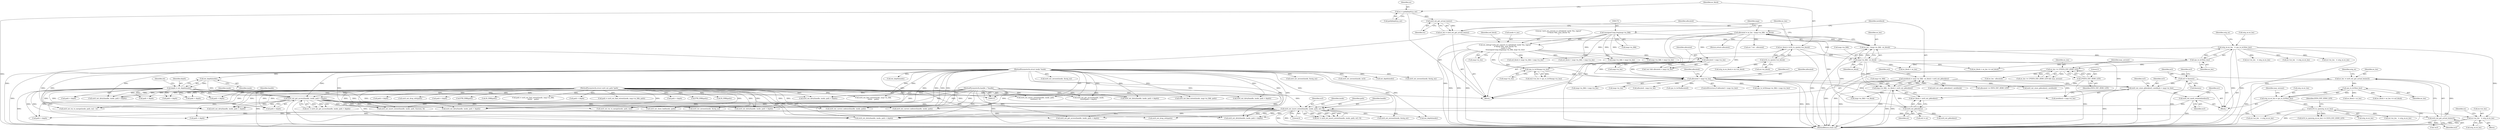 digraph "0_linux_667eff35a1f56fa74ce98a0c7c29a40adc1ba4e3@pointer" {
"1000943" [label="(Call,ex->ee_len   = orig_ex.ee_len)"];
"1000749" [label="(Call,le16_to_cpu(orig_ex.ee_len))"];
"1000673" [label="(Call,orig_ex.ee_len = cpu_to_le16(ee_len))"];
"1000677" [label="(Call,cpu_to_le16(ee_len))"];
"1000669" [label="(Call,ee_len -= ext4_ext_get_actual_len(ex3))"];
"1000671" [label="(Call,ext4_ext_get_actual_len(ex3))"];
"1000611" [label="(Call,ext4_ext_insert_extent(handle, inode, path, ex3, 0))"];
"1000296" [label="(Call,ext4_ext_get_access(handle, inode, path + depth))"];
"1000132" [label="(MethodParameterIn,handle_t *handle)"];
"1000221" [label="(Call,ext_depth(inode))"];
"1000133" [label="(MethodParameterIn,struct inode *inode)"];
"1000135" [label="(MethodParameterIn,struct ext4_ext_path *path)"];
"1000219" [label="(Call,depth = ext_depth(inode))"];
"1000607" [label="(Call,ext4_ext_mark_uninitialized(ex3))"];
"1000590" [label="(Call,ext4_ext_store_pblock(ex3, newblock + map->m_len))"];
"1000574" [label="(Call,ex3 = &newex)"];
"1000256" [label="(Call,newblock = map->m_lblk - ee_block + ext4_ext_pblock(ex))"];
"1000258" [label="(Call,map->m_lblk - ee_block + ext4_ext_pblock(ex))"];
"1000251" [label="(Call,map->m_lblk - ee_block)"];
"1000173" [label="(Call,(unsigned long long)map->m_lblk)"];
"1000237" [label="(Call,ee_block = le32_to_cpu(ex->ee_block))"];
"1000239" [label="(Call,le32_to_cpu(ex->ee_block))"];
"1000264" [label="(Call,ext4_ext_pblock(ex))"];
"1000245" [label="(Call,ext4_ext_get_actual_len(ex))"];
"1000230" [label="(Call,ex = path[depth].p_ext)"];
"1000394" [label="(Call,allocated > map->m_len)"];
"1000247" [label="(Call,allocated = ee_len - (map->m_lblk - ee_block))"];
"1000249" [label="(Call,ee_len - (map->m_lblk - ee_block))"];
"1000243" [label="(Call,ee_len = ext4_ext_get_actual_len(ex))"];
"1000380" [label="(Call,allocated > map->m_len)"];
"1000168" [label="(Call,ext_debug(\"ext4_ext_convert_to_initialized: inode %lu, logical\"\n \t\t\"block %llu, max_blocks %u\n\", inode->i_ino,\n\t\t(unsigned long long)map->m_lblk, map->m_len))"];
"1000389" [label="(Call,cpu_to_le16(map->m_len))"];
"1000307" [label="(Call,ee_len <= 2*EXT4_EXT_ZERO_LEN)"];
"1000280" [label="(Call,cpu_to_le16(ee_len))"];
"1000309" [label="(Call,2*EXT4_EXT_ZERO_LEN)"];
"1000276" [label="(Call,orig_ex.ee_len   = cpu_to_le16(ee_len))"];
"1000611" [label="(Call,ext4_ext_insert_extent(handle, inode, path, ex3, 0))"];
"1000281" [label="(Identifier,ee_len)"];
"1000656" [label="(Call,path + depth)"];
"1000222" [label="(Identifier,inode)"];
"1000473" [label="(Call,ext4_ext_zeroout(inode, &orig_ex))"];
"1000691" [label="(Call,path = ext4_ext_find_extent(inode, map->m_lblk, path))"];
"1000879" [label="(Call,!ex3)"];
"1000943" [label="(Call,ex->ee_len   = orig_ex.ee_len)"];
"1000753" [label="(Identifier,EXT4_EXT_ZERO_LEN)"];
"1000240" [label="(Call,ex->ee_block)"];
"1000312" [label="(Identifier,may_zeroout)"];
"1000393" [label="(ControlStructure,if (allocated > map->m_len))"];
"1000574" [label="(Call,ex3 = &newex)"];
"1000671" [label="(Call,ext4_ext_get_actual_len(ex3))"];
"1000266" [label="(Call,ex2 = ex)"];
"1000672" [label="(Identifier,ex3)"];
"1000262" [label="(Call,ee_block + ext4_ext_pblock(ex))"];
"1000381" [label="(Identifier,allocated)"];
"1000693" [label="(Call,ext4_ext_find_extent(inode, map->m_lblk, path))"];
"1000219" [label="(Call,depth = ext_depth(inode))"];
"1000310" [label="(Literal,2)"];
"1000613" [label="(Identifier,inode)"];
"1000285" [label="(Call,ext4_ext_pblock(ex))"];
"1000670" [label="(Identifier,ee_len)"];
"1000257" [label="(Identifier,newblock)"];
"1000231" [label="(Identifier,ex)"];
"1000681" [label="(Call,ee_block + ee_len <= eof_block)"];
"1000133" [label="(MethodParameterIn,struct inode *inode)"];
"1000793" [label="(Call,path + depth)"];
"1000564" [label="(Call,ext4_ext_dirty(handle, inode, path + depth))"];
"1000309" [label="(Call,2*EXT4_EXT_ZERO_LEN)"];
"1000865" [label="(Call,ext4_ext_correct_indexes(handle, inode, path))"];
"1000513" [label="(Call,ext4_ext_zeroout(inode, ex3))"];
"1000539" [label="(Call,PTR_ERR(path))"];
"1000290" [label="(Call,ee_block + ee_len)"];
"1000311" [label="(Identifier,EXT4_EXT_ZERO_LEN)"];
"1000256" [label="(Call,newblock = map->m_lblk - ee_block + ext4_ext_pblock(ex))"];
"1000592" [label="(Call,newblock + map->m_len)"];
"1000230" [label="(Call,ex = path[depth].p_ext)"];
"1000250" [label="(Identifier,ee_len)"];
"1000232" [label="(Call,path[depth].p_ext)"];
"1000280" [label="(Call,cpu_to_le16(ee_len))"];
"1000521" [label="(Call,ext_depth(inode))"];
"1000132" [label="(MethodParameterIn,handle_t *handle)"];
"1000674" [label="(Call,orig_ex.ee_len)"];
"1000764" [label="(Call,ext4_ext_zeroout(inode, &orig_ex))"];
"1000667" [label="(Call,ext_depth(inode))"];
"1000905" [label="(Call,path + depth)"];
"1000576" [label="(Call,&newex)"];
"1000258" [label="(Call,map->m_lblk - ee_block + ext4_ext_pblock(ex))"];
"1000390" [label="(Call,map->m_len)"];
"1000448" [label="(Call,ext4_ext_store_pblock(ex3, newblock))"];
"1000582" [label="(Call,cpu_to_le32(map->m_lblk + map->m_len))"];
"1000269" [label="(Call,orig_ex.ee_block = ex->ee_block)"];
"1000534" [label="(Call,IS_ERR(path))"];
"1000239" [label="(Call,le32_to_cpu(ex->ee_block))"];
"1000590" [label="(Call,ext4_ext_store_pblock(ex3, newblock + map->m_len))"];
"1000377" [label="(Call,!ex1 && allocated > map->m_len)"];
"1000255" [label="(Identifier,ee_block)"];
"1000404" [label="(Identifier,allocated)"];
"1000459" [label="(Call,ext4_ext_insert_extent(handle, inode, path,\n\t\t\t\t\t\t\tex3, 0))"];
"1000382" [label="(Call,map->m_len)"];
"1000678" [label="(Identifier,ee_len)"];
"1000790" [label="(Call,ext4_ext_dirty(handle, inode, path + depth))"];
"1000246" [label="(Identifier,ex)"];
"1000316" [label="(Call,ext4_ext_zeroout(inode, &orig_ex))"];
"1000380" [label="(Call,allocated > map->m_len)"];
"1000289" [label="(Call,ee_block + ee_len <= eof_block)"];
"1000348" [label="(Return,return allocated;)"];
"1000249" [label="(Call,ee_len - (map->m_lblk - ee_block))"];
"1000555" [label="(Call,path + depth)"];
"1000276" [label="(Call,orig_ex.ee_len   = cpu_to_le16(ee_len))"];
"1000680" [label="(Identifier,may_zeroout)"];
"1000135" [label="(MethodParameterIn,struct ext4_ext_path *path)"];
"1000609" [label="(Call,err = ext4_ext_insert_extent(handle, inode, path, ex3, 0))"];
"1000778" [label="(Call,ex->ee_len   = orig_ex.ee_len)"];
"1000294" [label="(Call,err = ext4_ext_get_access(handle, inode, path + depth))"];
"1000277" [label="(Call,orig_ex.ee_len)"];
"1000748" [label="(Call,le16_to_cpu(orig_ex.ee_len) <= EXT4_EXT_ZERO_LEN)"];
"1000308" [label="(Identifier,ee_len)"];
"1000608" [label="(Identifier,ex3)"];
"1000267" [label="(Identifier,ex2)"];
"1000395" [label="(Identifier,allocated)"];
"1000580" [label="(Identifier,ex3)"];
"1000394" [label="(Call,allocated > map->m_len)"];
"1000673" [label="(Call,orig_ex.ee_len = cpu_to_le16(ee_len))"];
"1000342" [label="(Call,ext4_ext_dirty(handle, inode, path + depth))"];
"1000243" [label="(Call,ee_len = ext4_ext_get_actual_len(ex))"];
"1000523" [label="(Call,ext4_ext_drop_refs(path))"];
"1001001" [label="(Call,path + depth)"];
"1000284" [label="(Identifier,orig_ex)"];
"1000832" [label="(Call,ext4_ext_store_pblock(ex2, newblock))"];
"1000399" [label="(Block,)"];
"1000244" [label="(Identifier,ee_len)"];
"1000306" [label="(Call,ee_len <= 2*EXT4_EXT_ZERO_LEN && may_zeroout)"];
"1000430" [label="(Call,ext4_ext_dirty(handle, inode, path + depth))"];
"1000168" [label="(Call,ext_debug(\"ext4_ext_convert_to_initialized: inode %lu, logical\"\n \t\t\"block %llu, max_blocks %u\n\", inode->i_ino,\n\t\t(unsigned long long)map->m_lblk, map->m_len))"];
"1000238" [label="(Identifier,ee_block)"];
"1000583" [label="(Call,map->m_lblk + map->m_len)"];
"1000854" [label="(Call,ext4_ext_try_to_merge(inode, path, ex2 - 1))"];
"1000487" [label="(Call,ex->ee_len   = orig_ex.ee_len)"];
"1000248" [label="(Identifier,allocated)"];
"1000677" [label="(Call,cpu_to_le16(ee_len))"];
"1000912" [label="(Call,ext4_ext_insert_extent(handle, inode, path, &newex, 0))"];
"1000170" [label="(Call,inode->i_ino)"];
"1000947" [label="(Call,orig_ex.ee_len)"];
"1000614" [label="(Identifier,path)"];
"1000499" [label="(Call,ext4_ext_dirty(handle, inode, path + depth))"];
"1000627" [label="(Call,ext4_ext_zeroout(inode, &orig_ex))"];
"1000874" [label="(Call,ext_depth(inode))"];
"1000750" [label="(Call,orig_ex.ee_len)"];
"1000178" [label="(Call,map->m_len)"];
"1000616" [label="(Literal,0)"];
"1000705" [label="(Call,PTR_ERR(path))"];
"1000641" [label="(Call,ex->ee_len   = orig_ex.ee_len)"];
"1000552" [label="(Call,ext4_ext_get_access(handle, inode,\n\t\t\t\t\t\t\t\tpath + depth))"];
"1000958" [label="(Call,path + depth)"];
"1000951" [label="(Identifier,ex)"];
"1000599" [label="(Identifier,ex3)"];
"1000251" [label="(Call,map->m_lblk - ee_block)"];
"1000298" [label="(Identifier,inode)"];
"1000169" [label="(Literal,\"ext4_ext_convert_to_initialized: inode %lu, logical\"\n \t\t\"block %llu, max_blocks %u\n\")"];
"1000700" [label="(Call,IS_ERR(path))"];
"1000330" [label="(Call,ex->ee_len   = orig_ex.ee_len)"];
"1000299" [label="(Call,path + depth)"];
"1000591" [label="(Identifier,ex3)"];
"1000203" [label="(Call,map->m_lblk + map->m_len)"];
"1000210" [label="(Call,eof_block = map->m_lblk + map->m_len)"];
"1000264" [label="(Call,ext4_ext_pblock(ex))"];
"1001006" [label="(MethodReturn,static int)"];
"1000884" [label="(Call,ext4_ext_try_to_merge(inode, path, ex2))"];
"1000396" [label="(Call,map->m_len)"];
"1000607" [label="(Call,ext4_ext_mark_uninitialized(ex3))"];
"1000902" [label="(Call,ext4_ext_dirty(handle, inode, path + depth))"];
"1000602" [label="(Call,allocated - map->m_len)"];
"1000612" [label="(Identifier,handle)"];
"1000968" [label="(Call,ext4_ext_show_leaf(inode, path))"];
"1000525" [label="(Call,path = ext4_ext_find_extent(inode, map->m_lblk,\n\t\t\t\t\t\t\t    path))"];
"1000201" [label="(Call,eof_block < map->m_lblk + map->m_len)"];
"1000296" [label="(Call,ext4_ext_get_access(handle, inode, path + depth))"];
"1000307" [label="(Call,ee_len <= 2*EXT4_EXT_ZERO_LEN)"];
"1000265" [label="(Identifier,ex)"];
"1000220" [label="(Identifier,depth)"];
"1000972" [label="(Call,err ? err : allocated)"];
"1000433" [label="(Call,path + depth)"];
"1000245" [label="(Call,ext4_ext_get_actual_len(ex))"];
"1000926" [label="(Block,)"];
"1000136" [label="(Block,)"];
"1000682" [label="(Call,ee_block + ee_len)"];
"1000955" [label="(Call,ext4_ext_dirty(handle, inode, path + depth))"];
"1000385" [label="(Call,ex2->ee_len = cpu_to_le16(map->m_len))"];
"1000252" [label="(Call,map->m_lblk)"];
"1000998" [label="(Call,ext4_ext_dirty(handle, inode, path + depth))"];
"1000575" [label="(Identifier,ex3)"];
"1000212" [label="(Call,map->m_lblk + map->m_len)"];
"1000345" [label="(Call,path + depth)"];
"1000221" [label="(Call,ext_depth(inode))"];
"1000403" [label="(Call,allocated <= EXT4_EXT_ZERO_LEN)"];
"1000420" [label="(Call,ee_len - allocated)"];
"1000237" [label="(Call,ee_block = le32_to_cpu(ex->ee_block))"];
"1000675" [label="(Identifier,orig_ex)"];
"1000732" [label="(Call,ext4_ext_get_access(handle, inode, path + depth))"];
"1000800" [label="(Identifier,ex1)"];
"1000669" [label="(Call,ee_len -= ext4_ext_get_actual_len(ex3))"];
"1000944" [label="(Call,ex->ee_len)"];
"1000929" [label="(Call,ext4_ext_zeroout(inode, &orig_ex))"];
"1000615" [label="(Identifier,ex3)"];
"1000502" [label="(Call,path + depth)"];
"1000351" [label="(Call,map->m_lblk > ee_block)"];
"1000749" [label="(Call,le16_to_cpu(orig_ex.ee_len))"];
"1000247" [label="(Call,allocated = ee_len - (map->m_lblk - ee_block))"];
"1000259" [label="(Call,map->m_lblk)"];
"1000173" [label="(Call,(unsigned long long)map->m_lblk)"];
"1000735" [label="(Call,path + depth)"];
"1000689" [label="(Call,ext4_ext_drop_refs(path))"];
"1000182" [label="(Identifier,eof_block)"];
"1000610" [label="(Identifier,err)"];
"1000527" [label="(Call,ext4_ext_find_extent(inode, map->m_lblk,\n\t\t\t\t\t\t\t    path))"];
"1000893" [label="(Call,ext4_ext_correct_indexes(handle, inode, path))"];
"1000224" [label="(Identifier,eh)"];
"1000653" [label="(Call,ext4_ext_dirty(handle, inode, path + depth))"];
"1000297" [label="(Identifier,handle)"];
"1000179" [label="(Identifier,map)"];
"1000984" [label="(Call,ex->ee_len   = orig_ex.ee_len)"];
"1000175" [label="(Call,map->m_lblk)"];
"1000839" [label="(Call,cpu_to_le16(allocated))"];
"1000389" [label="(Call,cpu_to_le16(map->m_len))"];
"1000567" [label="(Call,path + depth)"];
"1000943" -> "1000926"  [label="AST: "];
"1000943" -> "1000947"  [label="CFG: "];
"1000944" -> "1000943"  [label="AST: "];
"1000947" -> "1000943"  [label="AST: "];
"1000951" -> "1000943"  [label="CFG: "];
"1000943" -> "1001006"  [label="DDG: "];
"1000943" -> "1001006"  [label="DDG: "];
"1000749" -> "1000943"  [label="DDG: "];
"1000276" -> "1000943"  [label="DDG: "];
"1000749" -> "1000748"  [label="AST: "];
"1000749" -> "1000750"  [label="CFG: "];
"1000750" -> "1000749"  [label="AST: "];
"1000753" -> "1000749"  [label="CFG: "];
"1000749" -> "1001006"  [label="DDG: "];
"1000749" -> "1000748"  [label="DDG: "];
"1000673" -> "1000749"  [label="DDG: "];
"1000749" -> "1000778"  [label="DDG: "];
"1000749" -> "1000984"  [label="DDG: "];
"1000673" -> "1000399"  [label="AST: "];
"1000673" -> "1000677"  [label="CFG: "];
"1000674" -> "1000673"  [label="AST: "];
"1000677" -> "1000673"  [label="AST: "];
"1000680" -> "1000673"  [label="CFG: "];
"1000673" -> "1001006"  [label="DDG: "];
"1000673" -> "1001006"  [label="DDG: "];
"1000677" -> "1000673"  [label="DDG: "];
"1000677" -> "1000678"  [label="CFG: "];
"1000678" -> "1000677"  [label="AST: "];
"1000669" -> "1000677"  [label="DDG: "];
"1000677" -> "1000681"  [label="DDG: "];
"1000677" -> "1000682"  [label="DDG: "];
"1000669" -> "1000399"  [label="AST: "];
"1000669" -> "1000671"  [label="CFG: "];
"1000670" -> "1000669"  [label="AST: "];
"1000671" -> "1000669"  [label="AST: "];
"1000675" -> "1000669"  [label="CFG: "];
"1000669" -> "1001006"  [label="DDG: "];
"1000671" -> "1000669"  [label="DDG: "];
"1000307" -> "1000669"  [label="DDG: "];
"1000671" -> "1000672"  [label="CFG: "];
"1000672" -> "1000671"  [label="AST: "];
"1000671" -> "1001006"  [label="DDG: "];
"1000611" -> "1000671"  [label="DDG: "];
"1000671" -> "1000879"  [label="DDG: "];
"1000611" -> "1000609"  [label="AST: "];
"1000611" -> "1000616"  [label="CFG: "];
"1000612" -> "1000611"  [label="AST: "];
"1000613" -> "1000611"  [label="AST: "];
"1000614" -> "1000611"  [label="AST: "];
"1000615" -> "1000611"  [label="AST: "];
"1000616" -> "1000611"  [label="AST: "];
"1000609" -> "1000611"  [label="CFG: "];
"1000611" -> "1001006"  [label="DDG: "];
"1000611" -> "1001006"  [label="DDG: "];
"1000611" -> "1000609"  [label="DDG: "];
"1000611" -> "1000609"  [label="DDG: "];
"1000611" -> "1000609"  [label="DDG: "];
"1000611" -> "1000609"  [label="DDG: "];
"1000611" -> "1000609"  [label="DDG: "];
"1000296" -> "1000611"  [label="DDG: "];
"1000296" -> "1000611"  [label="DDG: "];
"1000132" -> "1000611"  [label="DDG: "];
"1000133" -> "1000611"  [label="DDG: "];
"1000135" -> "1000611"  [label="DDG: "];
"1000607" -> "1000611"  [label="DDG: "];
"1000611" -> "1000627"  [label="DDG: "];
"1000611" -> "1000653"  [label="DDG: "];
"1000611" -> "1000653"  [label="DDG: "];
"1000611" -> "1000656"  [label="DDG: "];
"1000611" -> "1000667"  [label="DDG: "];
"1000611" -> "1000689"  [label="DDG: "];
"1000611" -> "1000732"  [label="DDG: "];
"1000611" -> "1000998"  [label="DDG: "];
"1000611" -> "1000998"  [label="DDG: "];
"1000611" -> "1000998"  [label="DDG: "];
"1000611" -> "1001001"  [label="DDG: "];
"1000296" -> "1000294"  [label="AST: "];
"1000296" -> "1000299"  [label="CFG: "];
"1000297" -> "1000296"  [label="AST: "];
"1000298" -> "1000296"  [label="AST: "];
"1000299" -> "1000296"  [label="AST: "];
"1000294" -> "1000296"  [label="CFG: "];
"1000296" -> "1001006"  [label="DDG: "];
"1000296" -> "1001006"  [label="DDG: "];
"1000296" -> "1000294"  [label="DDG: "];
"1000296" -> "1000294"  [label="DDG: "];
"1000296" -> "1000294"  [label="DDG: "];
"1000132" -> "1000296"  [label="DDG: "];
"1000221" -> "1000296"  [label="DDG: "];
"1000133" -> "1000296"  [label="DDG: "];
"1000135" -> "1000296"  [label="DDG: "];
"1000219" -> "1000296"  [label="DDG: "];
"1000296" -> "1000316"  [label="DDG: "];
"1000296" -> "1000342"  [label="DDG: "];
"1000296" -> "1000430"  [label="DDG: "];
"1000296" -> "1000430"  [label="DDG: "];
"1000296" -> "1000854"  [label="DDG: "];
"1000296" -> "1000865"  [label="DDG: "];
"1000296" -> "1000884"  [label="DDG: "];
"1000296" -> "1000893"  [label="DDG: "];
"1000296" -> "1000902"  [label="DDG: "];
"1000296" -> "1000902"  [label="DDG: "];
"1000296" -> "1000912"  [label="DDG: "];
"1000296" -> "1000912"  [label="DDG: "];
"1000296" -> "1000968"  [label="DDG: "];
"1000296" -> "1000998"  [label="DDG: "];
"1000132" -> "1000131"  [label="AST: "];
"1000132" -> "1001006"  [label="DDG: "];
"1000132" -> "1000342"  [label="DDG: "];
"1000132" -> "1000430"  [label="DDG: "];
"1000132" -> "1000459"  [label="DDG: "];
"1000132" -> "1000499"  [label="DDG: "];
"1000132" -> "1000552"  [label="DDG: "];
"1000132" -> "1000564"  [label="DDG: "];
"1000132" -> "1000653"  [label="DDG: "];
"1000132" -> "1000732"  [label="DDG: "];
"1000132" -> "1000790"  [label="DDG: "];
"1000132" -> "1000865"  [label="DDG: "];
"1000132" -> "1000893"  [label="DDG: "];
"1000132" -> "1000902"  [label="DDG: "];
"1000132" -> "1000912"  [label="DDG: "];
"1000132" -> "1000955"  [label="DDG: "];
"1000132" -> "1000998"  [label="DDG: "];
"1000221" -> "1000219"  [label="AST: "];
"1000221" -> "1000222"  [label="CFG: "];
"1000222" -> "1000221"  [label="AST: "];
"1000219" -> "1000221"  [label="CFG: "];
"1000221" -> "1000219"  [label="DDG: "];
"1000133" -> "1000221"  [label="DDG: "];
"1000133" -> "1000131"  [label="AST: "];
"1000133" -> "1001006"  [label="DDG: "];
"1000133" -> "1000316"  [label="DDG: "];
"1000133" -> "1000342"  [label="DDG: "];
"1000133" -> "1000430"  [label="DDG: "];
"1000133" -> "1000459"  [label="DDG: "];
"1000133" -> "1000473"  [label="DDG: "];
"1000133" -> "1000499"  [label="DDG: "];
"1000133" -> "1000513"  [label="DDG: "];
"1000133" -> "1000521"  [label="DDG: "];
"1000133" -> "1000527"  [label="DDG: "];
"1000133" -> "1000552"  [label="DDG: "];
"1000133" -> "1000564"  [label="DDG: "];
"1000133" -> "1000627"  [label="DDG: "];
"1000133" -> "1000653"  [label="DDG: "];
"1000133" -> "1000667"  [label="DDG: "];
"1000133" -> "1000693"  [label="DDG: "];
"1000133" -> "1000732"  [label="DDG: "];
"1000133" -> "1000764"  [label="DDG: "];
"1000133" -> "1000790"  [label="DDG: "];
"1000133" -> "1000854"  [label="DDG: "];
"1000133" -> "1000865"  [label="DDG: "];
"1000133" -> "1000874"  [label="DDG: "];
"1000133" -> "1000884"  [label="DDG: "];
"1000133" -> "1000893"  [label="DDG: "];
"1000133" -> "1000902"  [label="DDG: "];
"1000133" -> "1000912"  [label="DDG: "];
"1000133" -> "1000929"  [label="DDG: "];
"1000133" -> "1000955"  [label="DDG: "];
"1000133" -> "1000968"  [label="DDG: "];
"1000133" -> "1000998"  [label="DDG: "];
"1000135" -> "1000131"  [label="AST: "];
"1000135" -> "1001006"  [label="DDG: "];
"1000135" -> "1000299"  [label="DDG: "];
"1000135" -> "1000342"  [label="DDG: "];
"1000135" -> "1000345"  [label="DDG: "];
"1000135" -> "1000430"  [label="DDG: "];
"1000135" -> "1000433"  [label="DDG: "];
"1000135" -> "1000459"  [label="DDG: "];
"1000135" -> "1000499"  [label="DDG: "];
"1000135" -> "1000502"  [label="DDG: "];
"1000135" -> "1000523"  [label="DDG: "];
"1000135" -> "1000525"  [label="DDG: "];
"1000135" -> "1000527"  [label="DDG: "];
"1000135" -> "1000534"  [label="DDG: "];
"1000135" -> "1000539"  [label="DDG: "];
"1000135" -> "1000552"  [label="DDG: "];
"1000135" -> "1000555"  [label="DDG: "];
"1000135" -> "1000564"  [label="DDG: "];
"1000135" -> "1000567"  [label="DDG: "];
"1000135" -> "1000653"  [label="DDG: "];
"1000135" -> "1000656"  [label="DDG: "];
"1000135" -> "1000689"  [label="DDG: "];
"1000135" -> "1000691"  [label="DDG: "];
"1000135" -> "1000693"  [label="DDG: "];
"1000135" -> "1000700"  [label="DDG: "];
"1000135" -> "1000705"  [label="DDG: "];
"1000135" -> "1000732"  [label="DDG: "];
"1000135" -> "1000735"  [label="DDG: "];
"1000135" -> "1000790"  [label="DDG: "];
"1000135" -> "1000793"  [label="DDG: "];
"1000135" -> "1000854"  [label="DDG: "];
"1000135" -> "1000865"  [label="DDG: "];
"1000135" -> "1000884"  [label="DDG: "];
"1000135" -> "1000893"  [label="DDG: "];
"1000135" -> "1000902"  [label="DDG: "];
"1000135" -> "1000905"  [label="DDG: "];
"1000135" -> "1000912"  [label="DDG: "];
"1000135" -> "1000955"  [label="DDG: "];
"1000135" -> "1000958"  [label="DDG: "];
"1000135" -> "1000968"  [label="DDG: "];
"1000135" -> "1000998"  [label="DDG: "];
"1000135" -> "1001001"  [label="DDG: "];
"1000219" -> "1000136"  [label="AST: "];
"1000220" -> "1000219"  [label="AST: "];
"1000224" -> "1000219"  [label="CFG: "];
"1000219" -> "1001006"  [label="DDG: "];
"1000219" -> "1000299"  [label="DDG: "];
"1000219" -> "1000342"  [label="DDG: "];
"1000219" -> "1000345"  [label="DDG: "];
"1000219" -> "1000430"  [label="DDG: "];
"1000219" -> "1000433"  [label="DDG: "];
"1000219" -> "1000499"  [label="DDG: "];
"1000219" -> "1000502"  [label="DDG: "];
"1000219" -> "1000653"  [label="DDG: "];
"1000219" -> "1000656"  [label="DDG: "];
"1000219" -> "1000902"  [label="DDG: "];
"1000219" -> "1000905"  [label="DDG: "];
"1000219" -> "1000955"  [label="DDG: "];
"1000219" -> "1000958"  [label="DDG: "];
"1000219" -> "1000998"  [label="DDG: "];
"1000219" -> "1001001"  [label="DDG: "];
"1000607" -> "1000399"  [label="AST: "];
"1000607" -> "1000608"  [label="CFG: "];
"1000608" -> "1000607"  [label="AST: "];
"1000610" -> "1000607"  [label="CFG: "];
"1000607" -> "1001006"  [label="DDG: "];
"1000590" -> "1000607"  [label="DDG: "];
"1000590" -> "1000399"  [label="AST: "];
"1000590" -> "1000592"  [label="CFG: "];
"1000591" -> "1000590"  [label="AST: "];
"1000592" -> "1000590"  [label="AST: "];
"1000599" -> "1000590"  [label="CFG: "];
"1000590" -> "1001006"  [label="DDG: "];
"1000590" -> "1001006"  [label="DDG: "];
"1000574" -> "1000590"  [label="DDG: "];
"1000256" -> "1000590"  [label="DDG: "];
"1000394" -> "1000590"  [label="DDG: "];
"1000574" -> "1000399"  [label="AST: "];
"1000574" -> "1000576"  [label="CFG: "];
"1000575" -> "1000574"  [label="AST: "];
"1000576" -> "1000574"  [label="AST: "];
"1000580" -> "1000574"  [label="CFG: "];
"1000574" -> "1001006"  [label="DDG: "];
"1000256" -> "1000136"  [label="AST: "];
"1000256" -> "1000258"  [label="CFG: "];
"1000257" -> "1000256"  [label="AST: "];
"1000258" -> "1000256"  [label="AST: "];
"1000267" -> "1000256"  [label="CFG: "];
"1000256" -> "1001006"  [label="DDG: "];
"1000256" -> "1001006"  [label="DDG: "];
"1000258" -> "1000256"  [label="DDG: "];
"1000258" -> "1000256"  [label="DDG: "];
"1000256" -> "1000448"  [label="DDG: "];
"1000256" -> "1000592"  [label="DDG: "];
"1000256" -> "1000832"  [label="DDG: "];
"1000258" -> "1000262"  [label="CFG: "];
"1000259" -> "1000258"  [label="AST: "];
"1000262" -> "1000258"  [label="AST: "];
"1000258" -> "1001006"  [label="DDG: "];
"1000258" -> "1001006"  [label="DDG: "];
"1000251" -> "1000258"  [label="DDG: "];
"1000251" -> "1000258"  [label="DDG: "];
"1000264" -> "1000258"  [label="DDG: "];
"1000258" -> "1000351"  [label="DDG: "];
"1000251" -> "1000249"  [label="AST: "];
"1000251" -> "1000255"  [label="CFG: "];
"1000252" -> "1000251"  [label="AST: "];
"1000255" -> "1000251"  [label="AST: "];
"1000249" -> "1000251"  [label="CFG: "];
"1000251" -> "1000249"  [label="DDG: "];
"1000251" -> "1000249"  [label="DDG: "];
"1000173" -> "1000251"  [label="DDG: "];
"1000237" -> "1000251"  [label="DDG: "];
"1000251" -> "1000262"  [label="DDG: "];
"1000251" -> "1000289"  [label="DDG: "];
"1000251" -> "1000290"  [label="DDG: "];
"1000251" -> "1000351"  [label="DDG: "];
"1000173" -> "1000168"  [label="AST: "];
"1000173" -> "1000175"  [label="CFG: "];
"1000174" -> "1000173"  [label="AST: "];
"1000175" -> "1000173"  [label="AST: "];
"1000179" -> "1000173"  [label="CFG: "];
"1000173" -> "1000168"  [label="DDG: "];
"1000173" -> "1000201"  [label="DDG: "];
"1000173" -> "1000203"  [label="DDG: "];
"1000173" -> "1000210"  [label="DDG: "];
"1000173" -> "1000212"  [label="DDG: "];
"1000237" -> "1000136"  [label="AST: "];
"1000237" -> "1000239"  [label="CFG: "];
"1000238" -> "1000237"  [label="AST: "];
"1000239" -> "1000237"  [label="AST: "];
"1000244" -> "1000237"  [label="CFG: "];
"1000237" -> "1001006"  [label="DDG: "];
"1000239" -> "1000237"  [label="DDG: "];
"1000239" -> "1000240"  [label="CFG: "];
"1000240" -> "1000239"  [label="AST: "];
"1000239" -> "1000269"  [label="DDG: "];
"1000264" -> "1000262"  [label="AST: "];
"1000264" -> "1000265"  [label="CFG: "];
"1000265" -> "1000264"  [label="AST: "];
"1000262" -> "1000264"  [label="CFG: "];
"1000264" -> "1000262"  [label="DDG: "];
"1000245" -> "1000264"  [label="DDG: "];
"1000264" -> "1000266"  [label="DDG: "];
"1000264" -> "1000285"  [label="DDG: "];
"1000245" -> "1000243"  [label="AST: "];
"1000245" -> "1000246"  [label="CFG: "];
"1000246" -> "1000245"  [label="AST: "];
"1000243" -> "1000245"  [label="CFG: "];
"1000245" -> "1000243"  [label="DDG: "];
"1000230" -> "1000245"  [label="DDG: "];
"1000230" -> "1000136"  [label="AST: "];
"1000230" -> "1000232"  [label="CFG: "];
"1000231" -> "1000230"  [label="AST: "];
"1000232" -> "1000230"  [label="AST: "];
"1000238" -> "1000230"  [label="CFG: "];
"1000230" -> "1001006"  [label="DDG: "];
"1000394" -> "1000393"  [label="AST: "];
"1000394" -> "1000396"  [label="CFG: "];
"1000395" -> "1000394"  [label="AST: "];
"1000396" -> "1000394"  [label="AST: "];
"1000404" -> "1000394"  [label="CFG: "];
"1000800" -> "1000394"  [label="CFG: "];
"1000394" -> "1001006"  [label="DDG: "];
"1000394" -> "1001006"  [label="DDG: "];
"1000247" -> "1000394"  [label="DDG: "];
"1000380" -> "1000394"  [label="DDG: "];
"1000380" -> "1000394"  [label="DDG: "];
"1000389" -> "1000394"  [label="DDG: "];
"1000168" -> "1000394"  [label="DDG: "];
"1000394" -> "1000403"  [label="DDG: "];
"1000394" -> "1000582"  [label="DDG: "];
"1000394" -> "1000583"  [label="DDG: "];
"1000394" -> "1000592"  [label="DDG: "];
"1000394" -> "1000602"  [label="DDG: "];
"1000394" -> "1000839"  [label="DDG: "];
"1000247" -> "1000136"  [label="AST: "];
"1000247" -> "1000249"  [label="CFG: "];
"1000248" -> "1000247"  [label="AST: "];
"1000249" -> "1000247"  [label="AST: "];
"1000257" -> "1000247"  [label="CFG: "];
"1000247" -> "1001006"  [label="DDG: "];
"1000247" -> "1001006"  [label="DDG: "];
"1000249" -> "1000247"  [label="DDG: "];
"1000249" -> "1000247"  [label="DDG: "];
"1000247" -> "1000348"  [label="DDG: "];
"1000247" -> "1000380"  [label="DDG: "];
"1000247" -> "1000972"  [label="DDG: "];
"1000250" -> "1000249"  [label="AST: "];
"1000249" -> "1001006"  [label="DDG: "];
"1000243" -> "1000249"  [label="DDG: "];
"1000249" -> "1000280"  [label="DDG: "];
"1000243" -> "1000136"  [label="AST: "];
"1000244" -> "1000243"  [label="AST: "];
"1000248" -> "1000243"  [label="CFG: "];
"1000243" -> "1001006"  [label="DDG: "];
"1000380" -> "1000377"  [label="AST: "];
"1000380" -> "1000382"  [label="CFG: "];
"1000381" -> "1000380"  [label="AST: "];
"1000382" -> "1000380"  [label="AST: "];
"1000377" -> "1000380"  [label="CFG: "];
"1000380" -> "1000377"  [label="DDG: "];
"1000380" -> "1000377"  [label="DDG: "];
"1000168" -> "1000380"  [label="DDG: "];
"1000380" -> "1000389"  [label="DDG: "];
"1000168" -> "1000136"  [label="AST: "];
"1000168" -> "1000178"  [label="CFG: "];
"1000169" -> "1000168"  [label="AST: "];
"1000170" -> "1000168"  [label="AST: "];
"1000178" -> "1000168"  [label="AST: "];
"1000182" -> "1000168"  [label="CFG: "];
"1000168" -> "1001006"  [label="DDG: "];
"1000168" -> "1001006"  [label="DDG: "];
"1000168" -> "1001006"  [label="DDG: "];
"1000168" -> "1000201"  [label="DDG: "];
"1000168" -> "1000203"  [label="DDG: "];
"1000168" -> "1000210"  [label="DDG: "];
"1000168" -> "1000212"  [label="DDG: "];
"1000168" -> "1000389"  [label="DDG: "];
"1000389" -> "1000385"  [label="AST: "];
"1000389" -> "1000390"  [label="CFG: "];
"1000390" -> "1000389"  [label="AST: "];
"1000385" -> "1000389"  [label="CFG: "];
"1000389" -> "1000385"  [label="DDG: "];
"1000307" -> "1000306"  [label="AST: "];
"1000307" -> "1000309"  [label="CFG: "];
"1000308" -> "1000307"  [label="AST: "];
"1000309" -> "1000307"  [label="AST: "];
"1000312" -> "1000307"  [label="CFG: "];
"1000306" -> "1000307"  [label="CFG: "];
"1000307" -> "1001006"  [label="DDG: "];
"1000307" -> "1001006"  [label="DDG: "];
"1000307" -> "1000306"  [label="DDG: "];
"1000307" -> "1000306"  [label="DDG: "];
"1000280" -> "1000307"  [label="DDG: "];
"1000309" -> "1000307"  [label="DDG: "];
"1000309" -> "1000307"  [label="DDG: "];
"1000307" -> "1000420"  [label="DDG: "];
"1000280" -> "1000276"  [label="AST: "];
"1000280" -> "1000281"  [label="CFG: "];
"1000281" -> "1000280"  [label="AST: "];
"1000276" -> "1000280"  [label="CFG: "];
"1000280" -> "1000276"  [label="DDG: "];
"1000280" -> "1000289"  [label="DDG: "];
"1000280" -> "1000290"  [label="DDG: "];
"1000309" -> "1000311"  [label="CFG: "];
"1000310" -> "1000309"  [label="AST: "];
"1000311" -> "1000309"  [label="AST: "];
"1000309" -> "1001006"  [label="DDG: "];
"1000309" -> "1000403"  [label="DDG: "];
"1000276" -> "1000136"  [label="AST: "];
"1000277" -> "1000276"  [label="AST: "];
"1000284" -> "1000276"  [label="CFG: "];
"1000276" -> "1001006"  [label="DDG: "];
"1000276" -> "1001006"  [label="DDG: "];
"1000276" -> "1000330"  [label="DDG: "];
"1000276" -> "1000487"  [label="DDG: "];
"1000276" -> "1000641"  [label="DDG: "];
"1000276" -> "1000984"  [label="DDG: "];
}
